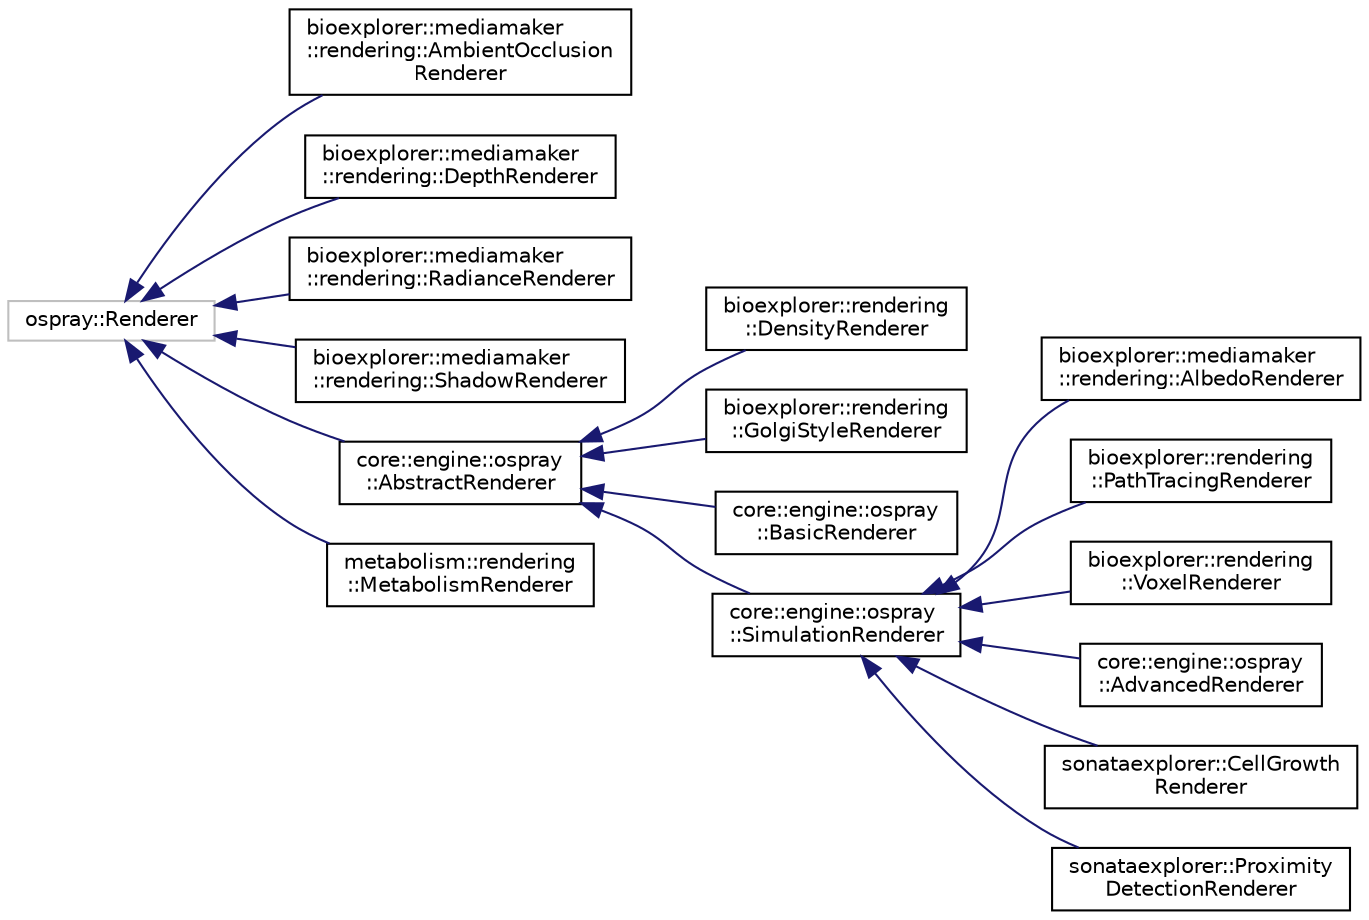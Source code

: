 digraph "Graphical Class Hierarchy"
{
 // LATEX_PDF_SIZE
  edge [fontname="Helvetica",fontsize="10",labelfontname="Helvetica",labelfontsize="10"];
  node [fontname="Helvetica",fontsize="10",shape=record];
  rankdir="LR";
  Node320 [label="ospray::Renderer",height=0.2,width=0.4,color="grey75", fillcolor="white", style="filled",tooltip=" "];
  Node320 -> Node0 [dir="back",color="midnightblue",fontsize="10",style="solid",fontname="Helvetica"];
  Node0 [label="bioexplorer::mediamaker\l::rendering::AmbientOcclusion\lRenderer",height=0.2,width=0.4,color="black", fillcolor="white", style="filled",URL="$da/d0a/classbioexplorer_1_1mediamaker_1_1rendering_1_1AmbientOcclusionRenderer.html",tooltip=" "];
  Node320 -> Node322 [dir="back",color="midnightblue",fontsize="10",style="solid",fontname="Helvetica"];
  Node322 [label="bioexplorer::mediamaker\l::rendering::DepthRenderer",height=0.2,width=0.4,color="black", fillcolor="white", style="filled",URL="$dd/d40/classbioexplorer_1_1mediamaker_1_1rendering_1_1DepthRenderer.html",tooltip=" "];
  Node320 -> Node323 [dir="back",color="midnightblue",fontsize="10",style="solid",fontname="Helvetica"];
  Node323 [label="bioexplorer::mediamaker\l::rendering::RadianceRenderer",height=0.2,width=0.4,color="black", fillcolor="white", style="filled",URL="$d5/d7f/classbioexplorer_1_1mediamaker_1_1rendering_1_1RadianceRenderer.html",tooltip=" "];
  Node320 -> Node324 [dir="back",color="midnightblue",fontsize="10",style="solid",fontname="Helvetica"];
  Node324 [label="bioexplorer::mediamaker\l::rendering::ShadowRenderer",height=0.2,width=0.4,color="black", fillcolor="white", style="filled",URL="$d3/d1a/classbioexplorer_1_1mediamaker_1_1rendering_1_1ShadowRenderer.html",tooltip=" "];
  Node320 -> Node325 [dir="back",color="midnightblue",fontsize="10",style="solid",fontname="Helvetica"];
  Node325 [label="core::engine::ospray\l::AbstractRenderer",height=0.2,width=0.4,color="black", fillcolor="white", style="filled",URL="$d1/d8d/classcore_1_1engine_1_1ospray_1_1AbstractRenderer.html",tooltip=" "];
  Node325 -> Node326 [dir="back",color="midnightblue",fontsize="10",style="solid",fontname="Helvetica"];
  Node326 [label="bioexplorer::rendering\l::DensityRenderer",height=0.2,width=0.4,color="black", fillcolor="white", style="filled",URL="$de/d24/classbioexplorer_1_1rendering_1_1DensityRenderer.html",tooltip="The DensityRenderer class allows visualization of atom density in the 3D scene."];
  Node325 -> Node327 [dir="back",color="midnightblue",fontsize="10",style="solid",fontname="Helvetica"];
  Node327 [label="bioexplorer::rendering\l::GolgiStyleRenderer",height=0.2,width=0.4,color="black", fillcolor="white", style="filled",URL="$d5/df2/classbioexplorer_1_1rendering_1_1GolgiStyleRenderer.html",tooltip=" "];
  Node325 -> Node328 [dir="back",color="midnightblue",fontsize="10",style="solid",fontname="Helvetica"];
  Node328 [label="core::engine::ospray\l::BasicRenderer",height=0.2,width=0.4,color="black", fillcolor="white", style="filled",URL="$d3/dff/classcore_1_1engine_1_1ospray_1_1BasicRenderer.html",tooltip=" "];
  Node325 -> Node329 [dir="back",color="midnightblue",fontsize="10",style="solid",fontname="Helvetica"];
  Node329 [label="core::engine::ospray\l::SimulationRenderer",height=0.2,width=0.4,color="black", fillcolor="white", style="filled",URL="$d3/df5/classcore_1_1engine_1_1ospray_1_1SimulationRenderer.html",tooltip=" "];
  Node329 -> Node330 [dir="back",color="midnightblue",fontsize="10",style="solid",fontname="Helvetica"];
  Node330 [label="bioexplorer::mediamaker\l::rendering::AlbedoRenderer",height=0.2,width=0.4,color="black", fillcolor="white", style="filled",URL="$d6/d4f/classbioexplorer_1_1mediamaker_1_1rendering_1_1AlbedoRenderer.html",tooltip=" "];
  Node329 -> Node331 [dir="back",color="midnightblue",fontsize="10",style="solid",fontname="Helvetica"];
  Node331 [label="bioexplorer::rendering\l::PathTracingRenderer",height=0.2,width=0.4,color="black", fillcolor="white", style="filled",URL="$de/da9/classbioexplorer_1_1rendering_1_1PathTracingRenderer.html",tooltip="The PathTracingRenderer class is a renderer that processes the rendering of the 3D scene using the pa..."];
  Node329 -> Node332 [dir="back",color="midnightblue",fontsize="10",style="solid",fontname="Helvetica"];
  Node332 [label="bioexplorer::rendering\l::VoxelRenderer",height=0.2,width=0.4,color="black", fillcolor="white", style="filled",URL="$d9/da0/classbioexplorer_1_1rendering_1_1VoxelRenderer.html",tooltip="The VoxelRenderer class can perform fast transparency and mapping of simulation data on the geometry."];
  Node329 -> Node333 [dir="back",color="midnightblue",fontsize="10",style="solid",fontname="Helvetica"];
  Node333 [label="core::engine::ospray\l::AdvancedRenderer",height=0.2,width=0.4,color="black", fillcolor="white", style="filled",URL="$d1/d9c/classcore_1_1engine_1_1ospray_1_1AdvancedRenderer.html",tooltip="The AdvancedRenderer class is a renderer that can perform global illumination (light shading,..."];
  Node329 -> Node334 [dir="back",color="midnightblue",fontsize="10",style="solid",fontname="Helvetica"];
  Node334 [label="sonataexplorer::CellGrowth\lRenderer",height=0.2,width=0.4,color="black", fillcolor="white", style="filled",URL="$d0/d29/classsonataexplorer_1_1CellGrowthRenderer.html",tooltip="The CellGrowthRenderer class can perform fast transparency and mapping of simulation data on the geom..."];
  Node329 -> Node335 [dir="back",color="midnightblue",fontsize="10",style="solid",fontname="Helvetica"];
  Node335 [label="sonataexplorer::Proximity\lDetectionRenderer",height=0.2,width=0.4,color="black", fillcolor="white", style="filled",URL="$da/d9d/classsonataexplorer_1_1ProximityDetectionRenderer.html",tooltip=" "];
  Node320 -> Node336 [dir="back",color="midnightblue",fontsize="10",style="solid",fontname="Helvetica"];
  Node336 [label="metabolism::rendering\l::MetabolismRenderer",height=0.2,width=0.4,color="black", fillcolor="white", style="filled",URL="$d3/d27/classmetabolism_1_1rendering_1_1MetabolismRenderer.html",tooltip="The MetabolismRenderer class allows visualization of atom Metabolism in the 3D scene."];
}
